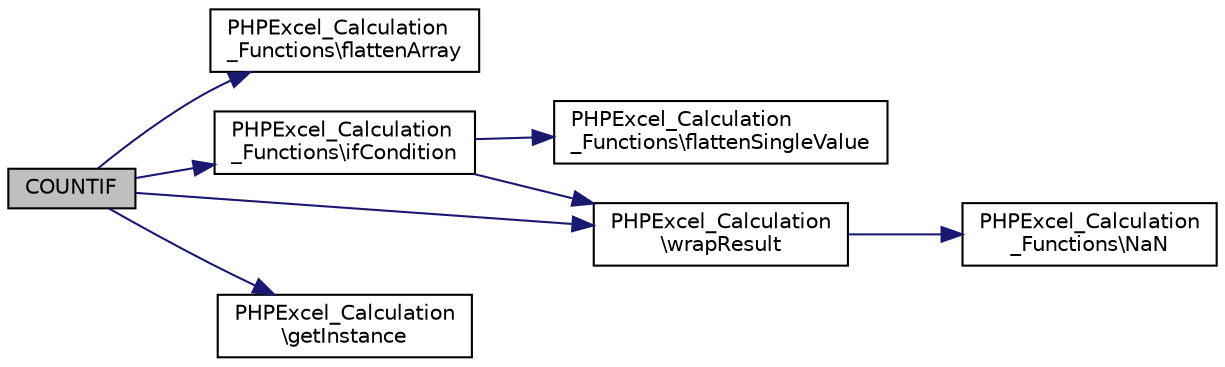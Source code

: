 digraph "COUNTIF"
{
  edge [fontname="Helvetica",fontsize="10",labelfontname="Helvetica",labelfontsize="10"];
  node [fontname="Helvetica",fontsize="10",shape=record];
  rankdir="LR";
  Node83 [label="COUNTIF",height=0.2,width=0.4,color="black", fillcolor="grey75", style="filled", fontcolor="black"];
  Node83 -> Node84 [color="midnightblue",fontsize="10",style="solid",fontname="Helvetica"];
  Node84 [label="PHPExcel_Calculation\l_Functions\\flattenArray",height=0.2,width=0.4,color="black", fillcolor="white", style="filled",URL="$class_p_h_p_excel___calculation___functions.html#a727bb3f815b719448bf2e7fd464c4542"];
  Node83 -> Node85 [color="midnightblue",fontsize="10",style="solid",fontname="Helvetica"];
  Node85 [label="PHPExcel_Calculation\l_Functions\\ifCondition",height=0.2,width=0.4,color="black", fillcolor="white", style="filled",URL="$class_p_h_p_excel___calculation___functions.html#afb4374593f88605bca8c5a8a950fdceb"];
  Node85 -> Node86 [color="midnightblue",fontsize="10",style="solid",fontname="Helvetica"];
  Node86 [label="PHPExcel_Calculation\l_Functions\\flattenSingleValue",height=0.2,width=0.4,color="black", fillcolor="white", style="filled",URL="$class_p_h_p_excel___calculation___functions.html#acaf2a2e8a02edcc96314474aa06d8550"];
  Node85 -> Node87 [color="midnightblue",fontsize="10",style="solid",fontname="Helvetica"];
  Node87 [label="PHPExcel_Calculation\l\\wrapResult",height=0.2,width=0.4,color="black", fillcolor="white", style="filled",URL="$class_p_h_p_excel___calculation.html#a0cdf7d55a4c688f39925a5c1c5d7db90"];
  Node87 -> Node88 [color="midnightblue",fontsize="10",style="solid",fontname="Helvetica"];
  Node88 [label="PHPExcel_Calculation\l_Functions\\NaN",height=0.2,width=0.4,color="black", fillcolor="white", style="filled",URL="$class_p_h_p_excel___calculation___functions.html#ad35ef66aa71a12a3f978b34c0e595a89"];
  Node83 -> Node87 [color="midnightblue",fontsize="10",style="solid",fontname="Helvetica"];
  Node83 -> Node89 [color="midnightblue",fontsize="10",style="solid",fontname="Helvetica"];
  Node89 [label="PHPExcel_Calculation\l\\getInstance",height=0.2,width=0.4,color="black", fillcolor="white", style="filled",URL="$class_p_h_p_excel___calculation.html#a8bfbadeff4d146fadfef867cd1f5526d"];
}
